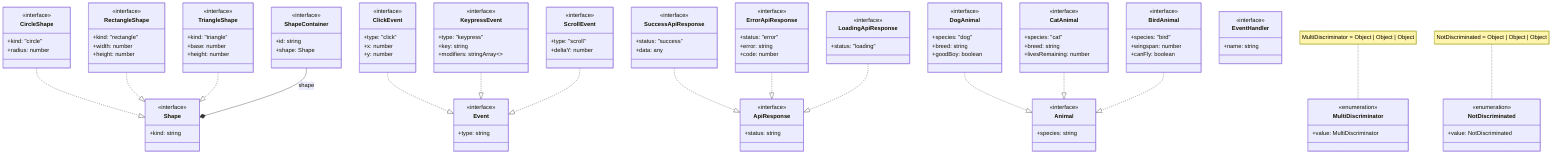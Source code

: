 classDiagram
  %% Legend
  %% --|> : Inheritance (extends)
  %% ..|> : Implementation (implements)
  %% --* : Composition (has/contains)
  %% -- : Association

  %% Errors encountered during conversion:
  %% - TS2300: Duplicate identifier 'Event'.

  class Shape {
    <<interface>>
    +kind: string
  }

  class CircleShape {
    <<interface>>
    +kind: "circle"
    +radius: number
  }

  class RectangleShape {
    <<interface>>
    +kind: "rectangle"
    +width: number
    +height: number
  }

  class TriangleShape {
    <<interface>>
    +kind: "triangle"
    +base: number
    +height: number
  }

  class Event {
    <<interface>>
    +type: string
  }

  class ClickEvent {
    <<interface>>
    +type: "click"
    +x: number
    +y: number
  }

  class KeypressEvent {
    <<interface>>
    +type: "keypress"
    +key: string
    +modifiers: stringArray~~
  }

  class ScrollEvent {
    <<interface>>
    +type: "scroll"
    +deltaY: number
  }

  class ApiResponse {
    <<interface>>
    +status: string
  }

  class SuccessApiResponse {
    <<interface>>
    +status: "success"
    +data: any
  }

  class ErrorApiResponse {
    <<interface>>
    +status: "error"
    +error: string
    +code: number
  }

  class LoadingApiResponse {
    <<interface>>
    +status: "loading"
  }

  class Animal {
    <<interface>>
    +species: string
  }

  class DogAnimal {
    <<interface>>
    +species: "dog"
    +breed: string
    +goodBoy: boolean
  }

  class CatAnimal {
    <<interface>>
    +species: "cat"
    +breed: string
    +livesRemaining: number
  }

  class BirdAnimal {
    <<interface>>
    +species: "bird"
    +wingspan: number
    +canFly: boolean
  }

  class ShapeContainer {
    <<interface>>
    +id: string
    +shape: Shape
  }

  class EventHandler {
    <<interface>>
    +name: string
  }

  class MultiDiscriminator {
    <<enumeration>>
    +value: MultiDiscriminator
  }

  class NotDiscriminated {
    <<enumeration>>
    +value: NotDiscriminated
  }

  CircleShape ..|> Shape
  RectangleShape ..|> Shape
  TriangleShape ..|> Shape
  ClickEvent ..|> Event
  KeypressEvent ..|> Event
  ScrollEvent ..|> Event
  SuccessApiResponse ..|> ApiResponse
  ErrorApiResponse ..|> ApiResponse
  LoadingApiResponse ..|> ApiResponse
  DogAnimal ..|> Animal
  CatAnimal ..|> Animal
  BirdAnimal ..|> Animal
  ShapeContainer --* Shape : shape

  note for MultiDiscriminator "MultiDiscriminator = Object | Object | Object"
  note for NotDiscriminated "NotDiscriminated = Object | Object | Object"